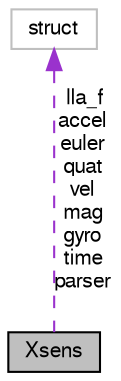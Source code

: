 digraph "Xsens"
{
  edge [fontname="FreeSans",fontsize="10",labelfontname="FreeSans",labelfontsize="10"];
  node [fontname="FreeSans",fontsize="10",shape=record];
  Node1 [label="Xsens",height=0.2,width=0.4,color="black", fillcolor="grey75", style="filled", fontcolor="black"];
  Node2 -> Node1 [dir="back",color="darkorchid3",fontsize="10",style="dashed",label=" lla_f\naccel\neuler\nquat\nvel\nmag\ngyro\ntime\nparser" ,fontname="FreeSans"];
  Node2 [label="struct",height=0.2,width=0.4,color="grey75", fillcolor="white", style="filled"];
}
